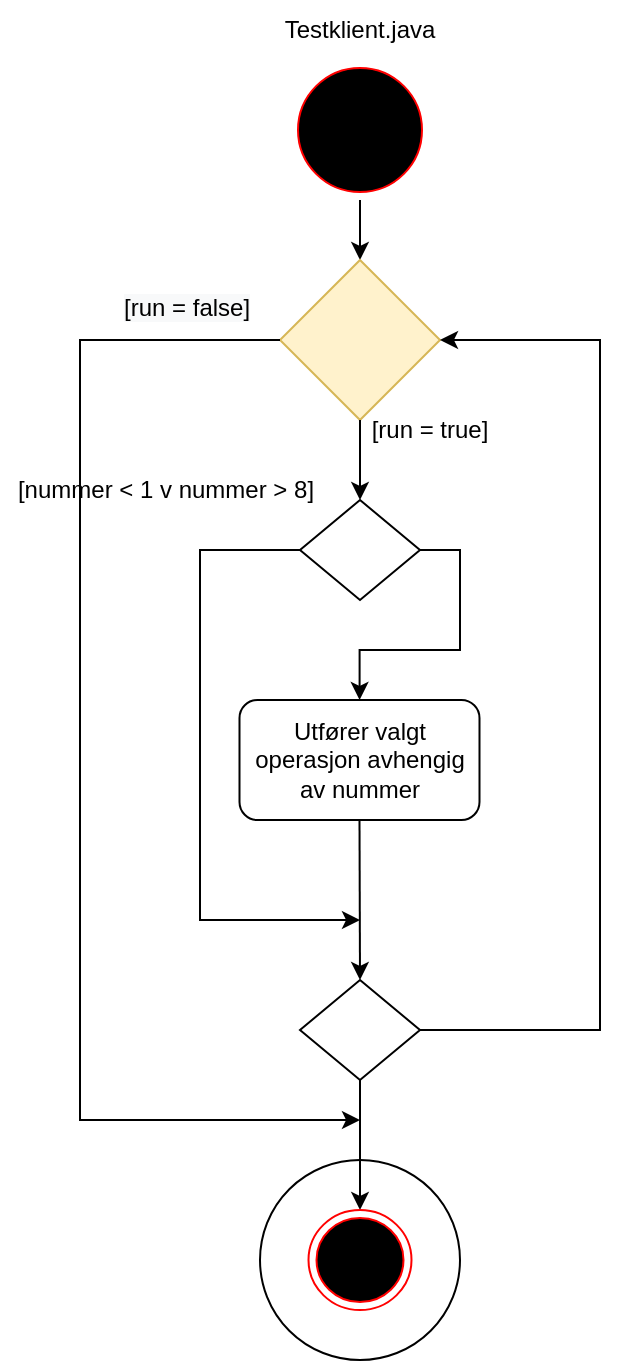 <mxfile version="20.4.0" type="device"><diagram id="TGJeqyl2OI-XHPLom11C" name="Page-1"><mxGraphModel dx="1422" dy="794" grid="1" gridSize="10" guides="1" tooltips="1" connect="1" arrows="1" fold="1" page="1" pageScale="1" pageWidth="827" pageHeight="1169" math="0" shadow="0"><root><mxCell id="0"/><mxCell id="1" parent="0"/><mxCell id="tAc5Krsp-GwO3A0He5Xz-3" value="" style="ellipse;whiteSpace=wrap;html=1;aspect=fixed;" vertex="1" parent="1"><mxGeometry x="390" y="710" width="100" height="100" as="geometry"/></mxCell><mxCell id="LufS3-1oIG-LxRRjudfI-1" value="" style="ellipse;html=1;shape=startState;fillColor=#000000;strokeColor=#ff0000;" parent="1" vertex="1"><mxGeometry x="405" y="160" width="70" height="70" as="geometry"/></mxCell><mxCell id="LufS3-1oIG-LxRRjudfI-3" value="Testklient.java" style="text;html=1;strokeColor=none;fillColor=none;align=center;verticalAlign=middle;whiteSpace=wrap;rounded=0;" parent="1" vertex="1"><mxGeometry x="410" y="130" width="60" height="30" as="geometry"/></mxCell><mxCell id="LufS3-1oIG-LxRRjudfI-4" value="" style="edgeStyle=orthogonalEdgeStyle;rounded=0;orthogonalLoop=1;jettySize=auto;html=1;entryX=0.5;entryY=0;entryDx=0;entryDy=0;" parent="1" target="LufS3-1oIG-LxRRjudfI-6" edge="1"><mxGeometry relative="1" as="geometry"><mxPoint x="440" y="315" as="targetPoint"/><mxPoint x="440" y="230" as="sourcePoint"/></mxGeometry></mxCell><mxCell id="LufS3-1oIG-LxRRjudfI-6" value="" style="rhombus;whiteSpace=wrap;html=1;fillColor=#fff2cc;strokeColor=#d6b656;" parent="1" vertex="1"><mxGeometry x="400" y="260" width="80" height="80" as="geometry"/></mxCell><mxCell id="LufS3-1oIG-LxRRjudfI-7" value="[run = true]" style="text;html=1;strokeColor=none;fillColor=none;align=center;verticalAlign=middle;whiteSpace=wrap;rounded=0;" parent="1" vertex="1"><mxGeometry x="440" y="330" width="70" height="30" as="geometry"/></mxCell><mxCell id="LufS3-1oIG-LxRRjudfI-8" value="" style="endArrow=classic;html=1;rounded=0;exitX=0;exitY=0.5;exitDx=0;exitDy=0;" parent="1" source="LufS3-1oIG-LxRRjudfI-6" edge="1"><mxGeometry width="50" height="50" relative="1" as="geometry"><mxPoint x="440" y="50" as="sourcePoint"/><mxPoint x="440" y="690" as="targetPoint"/><Array as="points"><mxPoint x="300" y="300"/><mxPoint x="300" y="690"/></Array></mxGeometry></mxCell><mxCell id="LufS3-1oIG-LxRRjudfI-9" value="&lt;span style=&quot;color: rgb(0, 0, 0); font-family: Helvetica; font-size: 12px; font-style: normal; font-variant-ligatures: normal; font-variant-caps: normal; font-weight: 400; letter-spacing: normal; orphans: 2; text-align: center; text-indent: 0px; text-transform: none; widows: 2; word-spacing: 0px; -webkit-text-stroke-width: 0px; background-color: rgb(248, 249, 250); text-decoration-thickness: initial; text-decoration-style: initial; text-decoration-color: initial; float: none; display: inline !important;&quot;&gt;[run = false]&lt;/span&gt;" style="text;whiteSpace=wrap;html=1;" parent="1" vertex="1"><mxGeometry x="320" y="270" width="90" height="40" as="geometry"/></mxCell><mxCell id="LufS3-1oIG-LxRRjudfI-10" value="" style="endArrow=classic;html=1;rounded=0;exitX=0.5;exitY=1;exitDx=0;exitDy=0;" parent="1" source="LufS3-1oIG-LxRRjudfI-6" edge="1"><mxGeometry width="50" height="50" relative="1" as="geometry"><mxPoint x="440" y="150" as="sourcePoint"/><mxPoint x="440" y="380" as="targetPoint"/></mxGeometry></mxCell><mxCell id="LufS3-1oIG-LxRRjudfI-11" value="" style="edgeStyle=orthogonalEdgeStyle;rounded=0;orthogonalLoop=1;jettySize=auto;html=1;exitX=1;exitY=0.5;exitDx=0;exitDy=0;" parent="1" source="LufS3-1oIG-LxRRjudfI-12" target="LufS3-1oIG-LxRRjudfI-15" edge="1"><mxGeometry relative="1" as="geometry"/></mxCell><mxCell id="LufS3-1oIG-LxRRjudfI-12" value="" style="rhombus;whiteSpace=wrap;html=1;fillColor=#FFFFFF;" parent="1" vertex="1"><mxGeometry x="410" y="380" width="60" height="50" as="geometry"/></mxCell><mxCell id="LufS3-1oIG-LxRRjudfI-13" value="" style="endArrow=classic;html=1;rounded=0;exitX=0;exitY=0.5;exitDx=0;exitDy=0;" parent="1" source="LufS3-1oIG-LxRRjudfI-12" edge="1"><mxGeometry width="50" height="50" relative="1" as="geometry"><mxPoint x="440" y="340" as="sourcePoint"/><mxPoint x="440" y="590" as="targetPoint"/><Array as="points"><mxPoint x="360" y="405"/><mxPoint x="360" y="590"/></Array></mxGeometry></mxCell><mxCell id="LufS3-1oIG-LxRRjudfI-14" value="[nummer &amp;lt; 1 v nummer &amp;gt; 8]" style="text;html=1;strokeColor=none;fillColor=none;align=center;verticalAlign=middle;whiteSpace=wrap;rounded=0;" parent="1" vertex="1"><mxGeometry x="260" y="360" width="166" height="30" as="geometry"/></mxCell><mxCell id="LufS3-1oIG-LxRRjudfI-15" value="Utfører valgt operasjon avhengig av nummer" style="rounded=1;whiteSpace=wrap;html=1;fillColor=#FFFFFF;" parent="1" vertex="1"><mxGeometry x="379.75" y="480" width="120" height="60" as="geometry"/></mxCell><mxCell id="LufS3-1oIG-LxRRjudfI-16" value="" style="endArrow=classic;html=1;rounded=0;entryX=0.5;entryY=0;entryDx=0;entryDy=0;exitX=0.5;exitY=1;exitDx=0;exitDy=0;" parent="1" target="LufS3-1oIG-LxRRjudfI-27" edge="1" source="LufS3-1oIG-LxRRjudfI-15"><mxGeometry width="50" height="50" relative="1" as="geometry"><mxPoint x="440" y="530" as="sourcePoint"/><mxPoint x="440" y="600" as="targetPoint"/></mxGeometry></mxCell><mxCell id="LufS3-1oIG-LxRRjudfI-26" value="" style="endArrow=classic;html=1;rounded=0;entryX=1;entryY=0.5;entryDx=0;entryDy=0;" parent="1" source="LufS3-1oIG-LxRRjudfI-27" target="LufS3-1oIG-LxRRjudfI-6" edge="1"><mxGeometry width="50" height="50" relative="1" as="geometry"><mxPoint x="440" y="780" as="sourcePoint"/><mxPoint x="560" y="190" as="targetPoint"/><Array as="points"><mxPoint x="560" y="645"/><mxPoint x="560" y="600"/><mxPoint x="560" y="300"/></Array></mxGeometry></mxCell><mxCell id="LufS3-1oIG-LxRRjudfI-27" value="" style="rhombus;whiteSpace=wrap;html=1;fillColor=#FFFFFF;" parent="1" vertex="1"><mxGeometry x="410" y="620" width="60" height="50" as="geometry"/></mxCell><mxCell id="LufS3-1oIG-LxRRjudfI-30" value="" style="endArrow=classic;html=1;rounded=0;exitX=0.5;exitY=1;exitDx=0;exitDy=0;entryX=0.5;entryY=0;entryDx=0;entryDy=0;" parent="1" source="LufS3-1oIG-LxRRjudfI-27" edge="1" target="tAc5Krsp-GwO3A0He5Xz-1"><mxGeometry width="50" height="50" relative="1" as="geometry"><mxPoint x="440" y="880" as="sourcePoint"/><mxPoint x="440" y="1010" as="targetPoint"/></mxGeometry></mxCell><mxCell id="tAc5Krsp-GwO3A0He5Xz-1" value="" style="ellipse;html=1;shape=endState;fillColor=#000000;strokeColor=#ff0000;" vertex="1" parent="1"><mxGeometry x="414.25" y="735" width="51.5" height="50" as="geometry"/></mxCell></root></mxGraphModel></diagram></mxfile>